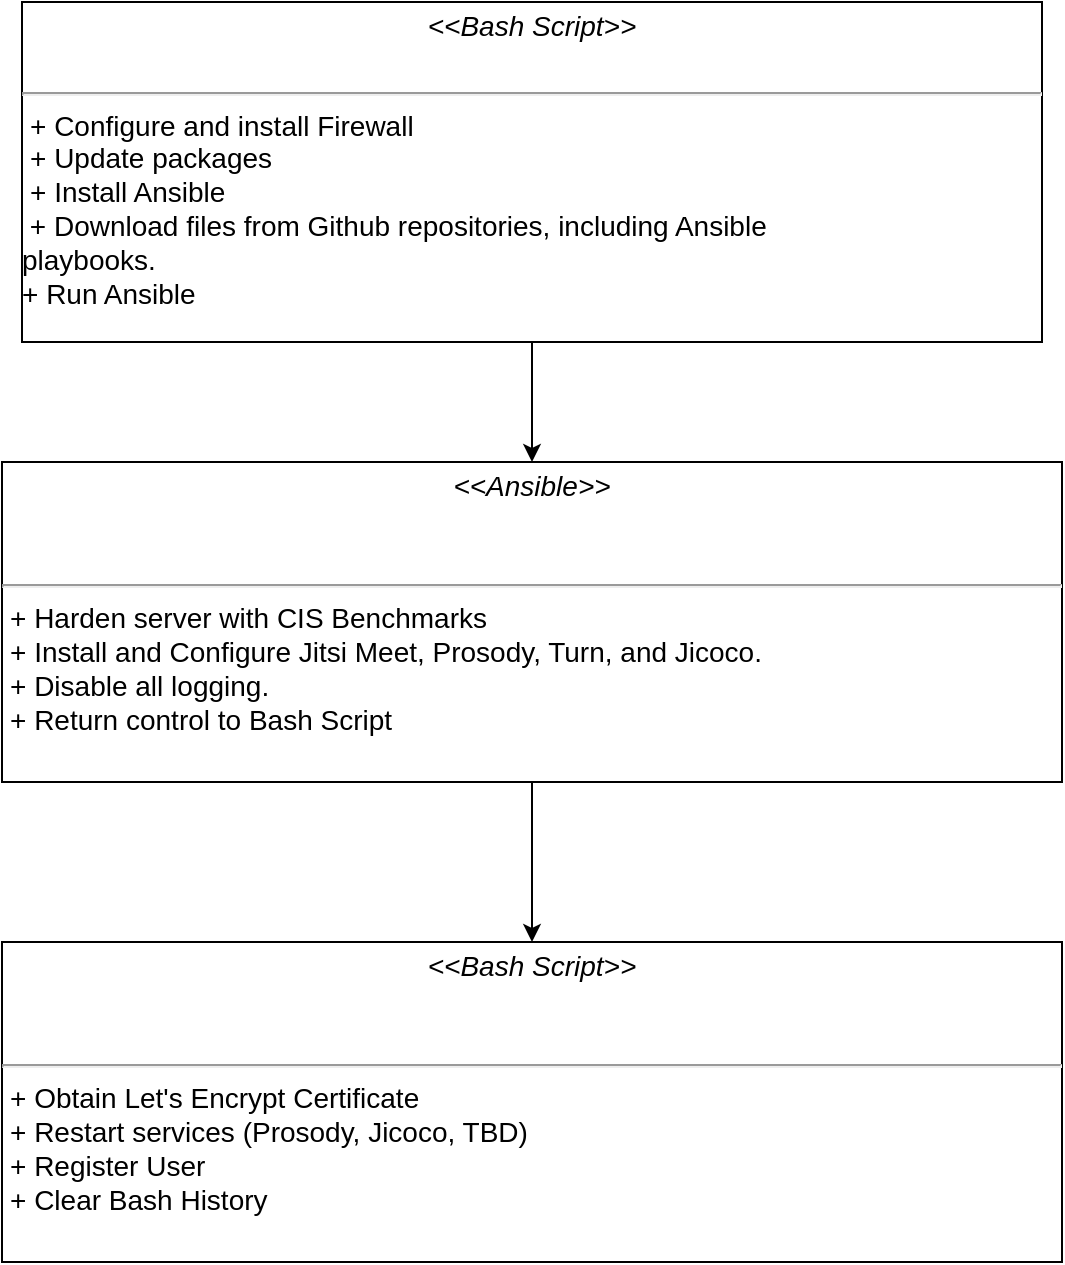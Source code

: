 <mxfile version="10.7.5" type="device"><diagram id="mCIXX79ug0nzPHBhyQ_i" name="Page-1"><mxGraphModel dx="918" dy="682" grid="1" gridSize="10" guides="1" tooltips="1" connect="1" arrows="1" fold="1" page="1" pageScale="1" pageWidth="850" pageHeight="1100" math="0" shadow="0"><root><mxCell id="0"/><mxCell id="1" parent="0"/><mxCell id="aSvXGZdJ0VrRHPNU4vhQ-3" style="edgeStyle=orthogonalEdgeStyle;rounded=0;orthogonalLoop=1;jettySize=auto;html=1;fontSize=14;" edge="1" parent="1" source="aSvXGZdJ0VrRHPNU4vhQ-2" target="aSvXGZdJ0VrRHPNU4vhQ-4"><mxGeometry relative="1" as="geometry"><mxPoint x="260" y="430" as="targetPoint"/></mxGeometry></mxCell><mxCell id="aSvXGZdJ0VrRHPNU4vhQ-2" value="&lt;p style=&quot;margin: 4px 0px 0px ; text-align: center ; font-size: 14px&quot;&gt;&lt;i style=&quot;font-size: 14px&quot;&gt;&amp;lt;&amp;lt;Bash Script&amp;gt;&amp;gt;&lt;/i&gt;&lt;br style=&quot;font-size: 14px&quot;&gt;&lt;br style=&quot;font-size: 14px&quot;&gt;&lt;/p&gt;&lt;hr style=&quot;font-size: 14px&quot;&gt;&lt;p style=&quot;margin: 0px 0px 0px 4px ; font-size: 14px&quot;&gt;&lt;/p&gt;&lt;p style=&quot;margin: 0px 0px 0px 4px ; font-size: 14px&quot;&gt;+ Configure and install Firewall&lt;/p&gt;&lt;p style=&quot;margin: 0px 0px 0px 4px ; font-size: 14px&quot;&gt;+ Update packages&lt;br style=&quot;font-size: 14px&quot;&gt;+ Install Ansible&lt;/p&gt;&amp;nbsp;+ Download files from Github repositories, including Ansible&lt;br style=&quot;font-size: 14px&quot;&gt;playbooks.&lt;br style=&quot;font-size: 14px&quot;&gt;+ Run Ansible&lt;br style=&quot;font-size: 14px&quot;&gt;&lt;br style=&quot;font-size: 14px&quot;&gt;" style="verticalAlign=top;align=left;overflow=fill;fontSize=14;fontFamily=Helvetica;html=1;" vertex="1" parent="1"><mxGeometry x="100" y="190" width="510" height="170" as="geometry"/></mxCell><mxCell id="aSvXGZdJ0VrRHPNU4vhQ-6" value="" style="edgeStyle=orthogonalEdgeStyle;rounded=0;orthogonalLoop=1;jettySize=auto;html=1;fontSize=14;" edge="1" parent="1" source="aSvXGZdJ0VrRHPNU4vhQ-4" target="aSvXGZdJ0VrRHPNU4vhQ-5"><mxGeometry relative="1" as="geometry"/></mxCell><mxCell id="aSvXGZdJ0VrRHPNU4vhQ-4" value="&lt;p style=&quot;margin: 4px 0px 0px ; text-align: center ; font-size: 14px&quot;&gt;&lt;i style=&quot;font-size: 14px&quot;&gt;&amp;lt;&amp;lt;Ansible&amp;gt;&amp;gt;&lt;/i&gt;&lt;br style=&quot;font-size: 14px&quot;&gt;&lt;br style=&quot;font-size: 14px&quot;&gt;&lt;/p&gt;&lt;p style=&quot;margin: 0px 0px 0px 4px ; font-size: 14px&quot;&gt;&lt;br style=&quot;font-size: 14px&quot;&gt;&lt;/p&gt;&lt;hr style=&quot;font-size: 14px&quot;&gt;&lt;p style=&quot;margin: 0px 0px 0px 4px ; font-size: 14px&quot;&gt;+ Harden server with CIS Benchmarks&lt;br style=&quot;font-size: 14px&quot;&gt;+ Install and Configure Jitsi Meet, Prosody, Turn, and Jicoco.&lt;/p&gt;&lt;p style=&quot;margin: 0px 0px 0px 4px ; font-size: 14px&quot;&gt;+ Disable all logging.&lt;/p&gt;&lt;p style=&quot;margin: 0px 0px 0px 4px ; font-size: 14px&quot;&gt;+ Return control to Bash Script&lt;/p&gt;" style="verticalAlign=top;align=left;overflow=fill;fontSize=14;fontFamily=Helvetica;html=1;" vertex="1" parent="1"><mxGeometry x="90" y="420" width="530" height="160" as="geometry"/></mxCell><mxCell id="aSvXGZdJ0VrRHPNU4vhQ-5" value="&lt;p style=&quot;margin: 4px 0px 0px ; text-align: center ; font-size: 14px&quot;&gt;&lt;i style=&quot;font-size: 14px&quot;&gt;&amp;lt;&amp;lt;Bash Script&amp;gt;&amp;gt;&lt;/i&gt;&lt;br style=&quot;font-size: 14px&quot;&gt;&lt;br style=&quot;font-size: 14px&quot;&gt;&lt;/p&gt;&lt;p style=&quot;margin: 0px 0px 0px 4px ; font-size: 14px&quot;&gt;&lt;br style=&quot;font-size: 14px&quot;&gt;&lt;/p&gt;&lt;hr style=&quot;font-size: 14px&quot;&gt;&lt;p style=&quot;margin: 0px 0px 0px 4px ; font-size: 14px&quot;&gt;+ Obtain Let's Encrypt Certificate&lt;br style=&quot;font-size: 14px&quot;&gt;+ Restart services (Prosody, Jicoco, TBD)&lt;/p&gt;&lt;p style=&quot;margin: 0px 0px 0px 4px ; font-size: 14px&quot;&gt;+ Register User&lt;/p&gt;&lt;p style=&quot;margin: 0px 0px 0px 4px ; font-size: 14px&quot;&gt;+ Clear Bash History&lt;/p&gt;" style="verticalAlign=top;align=left;overflow=fill;fontSize=14;fontFamily=Helvetica;html=1;" vertex="1" parent="1"><mxGeometry x="90" y="660" width="530" height="160" as="geometry"/></mxCell></root></mxGraphModel></diagram></mxfile>